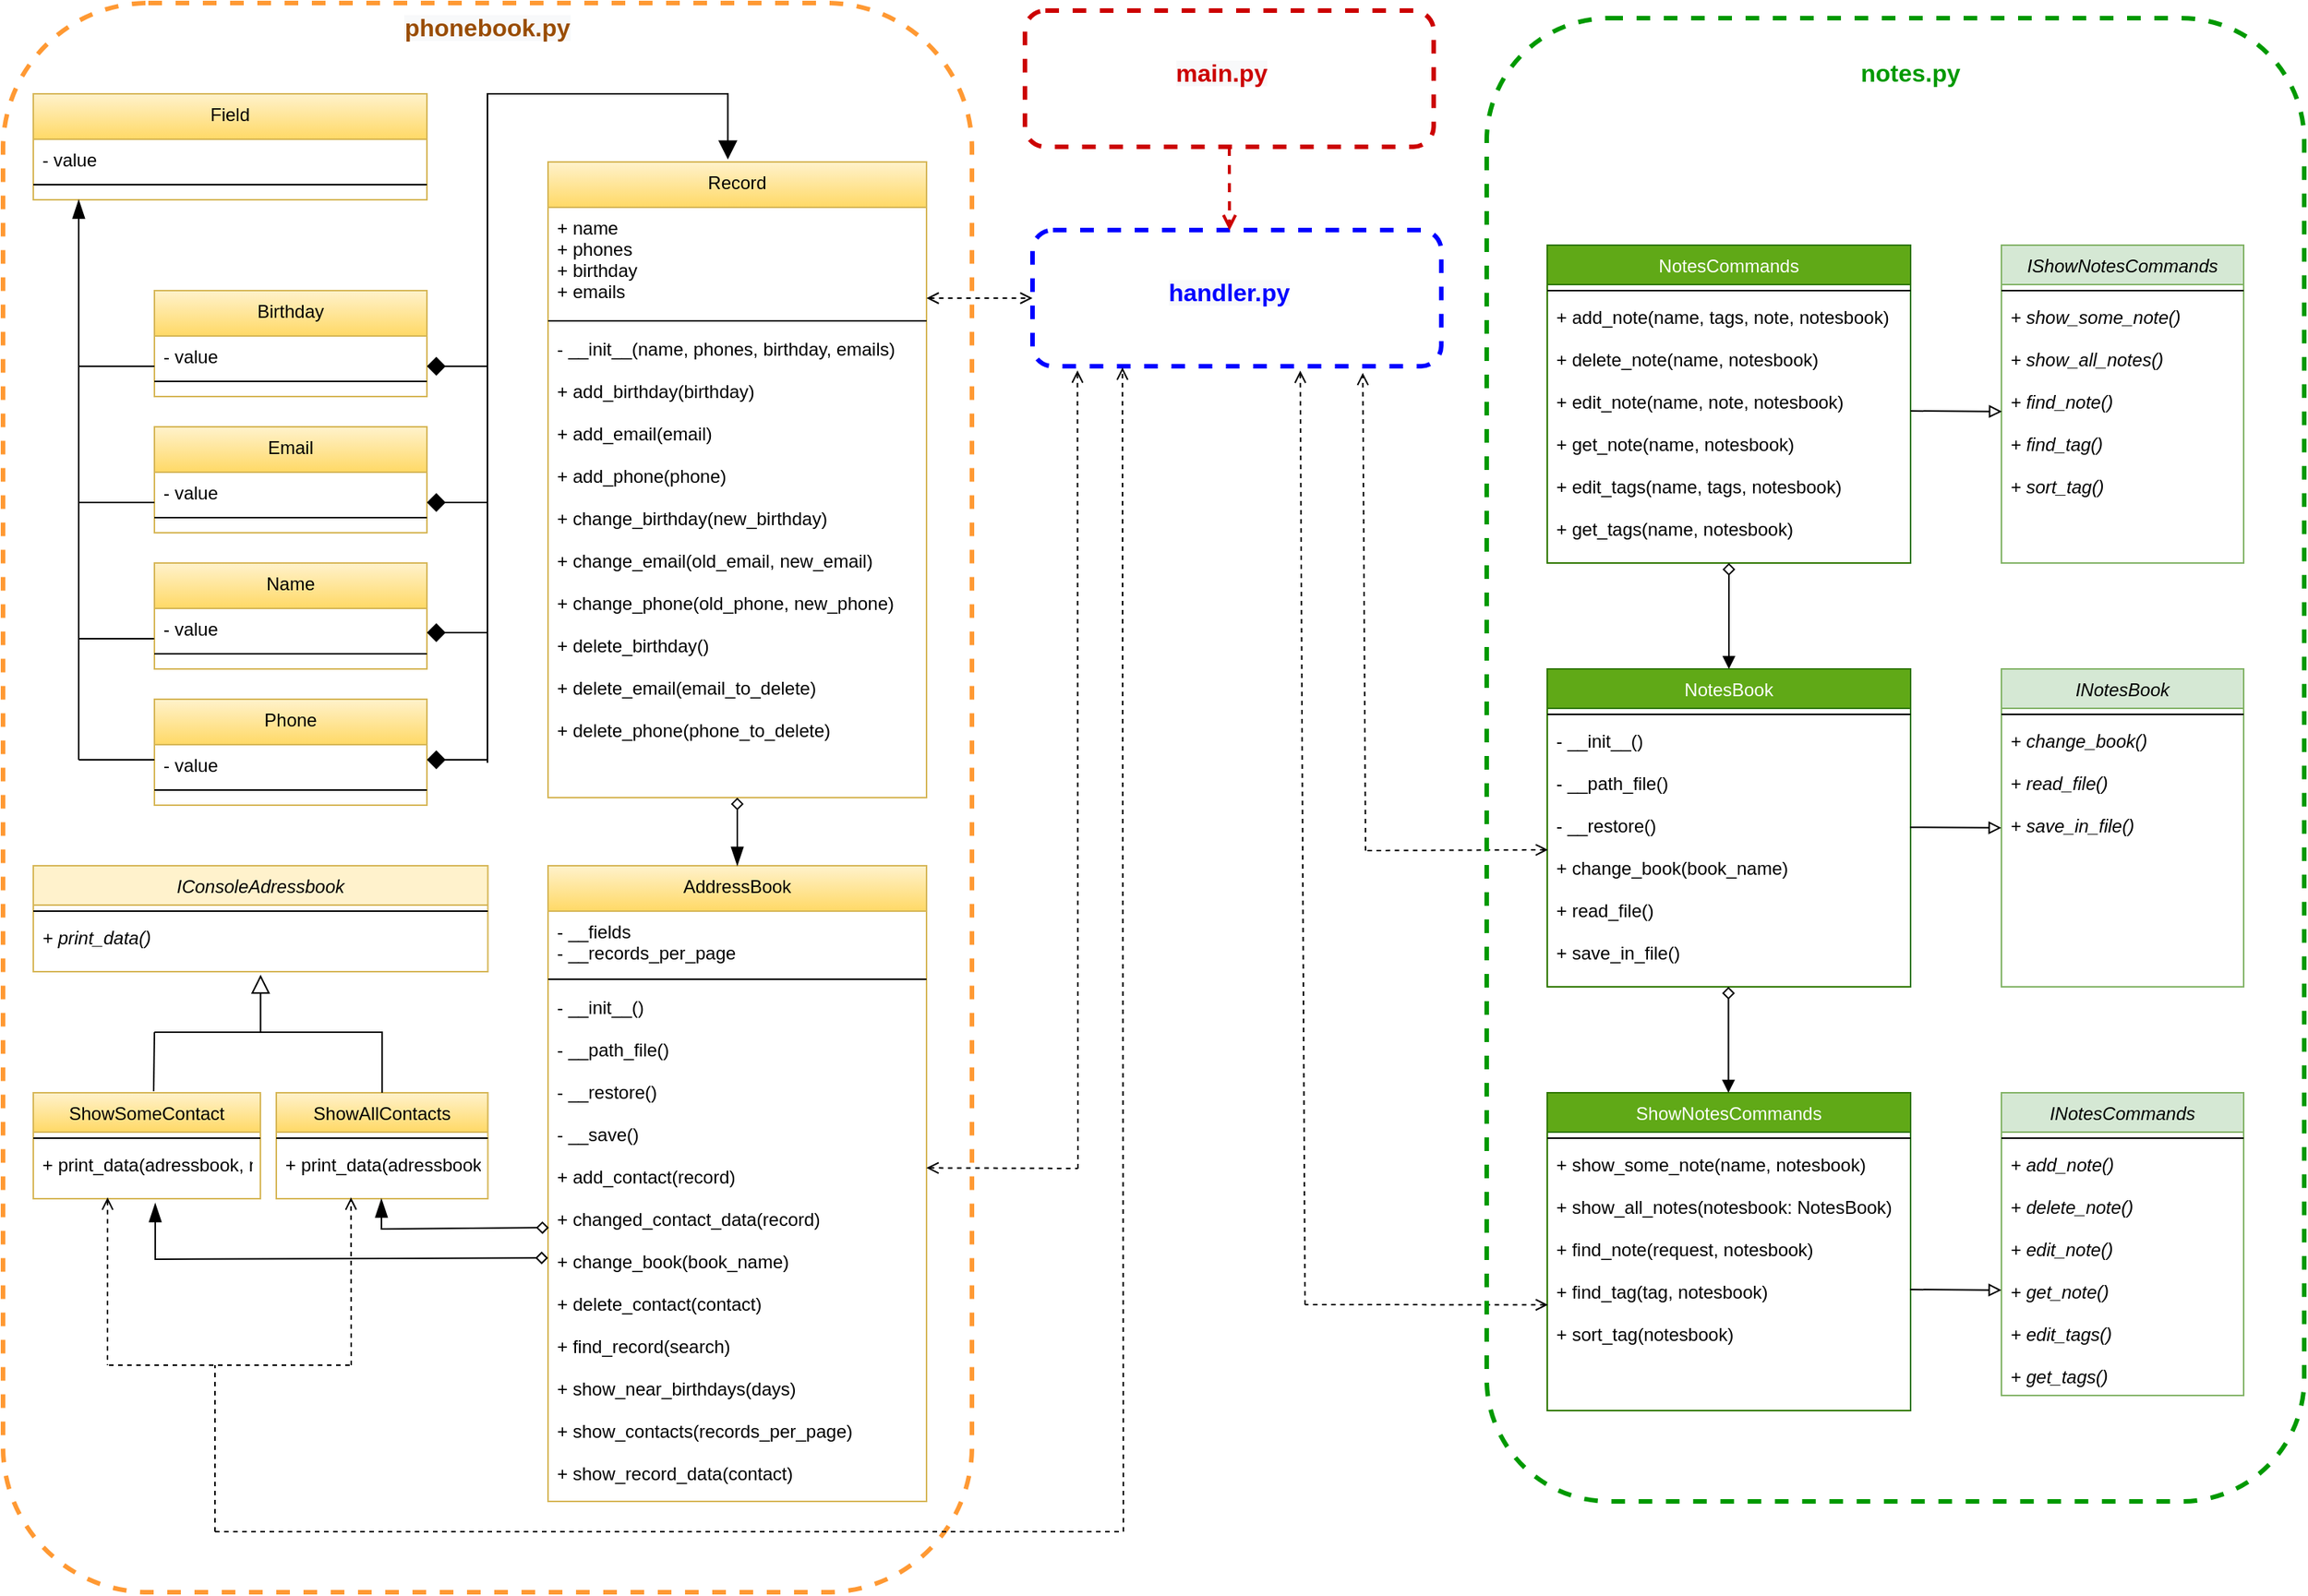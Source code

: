 <mxfile version="20.4.0" type="github">
  <diagram id="C5RBs43oDa-KdzZeNtuy" name="Page-1">
    <mxGraphModel dx="2698" dy="1163" grid="0" gridSize="10" guides="1" tooltips="1" connect="1" arrows="1" fold="1" page="0" pageScale="0.75" pageWidth="413" pageHeight="583" background="none" math="0" shadow="0">
      <root>
        <mxCell id="WIyWlLk6GJQsqaUBKTNV-0" />
        <mxCell id="WIyWlLk6GJQsqaUBKTNV-1" parent="WIyWlLk6GJQsqaUBKTNV-0" />
        <mxCell id="YET5aG1iahYQeoToUf5U-1" value="INotesBook" style="swimlane;fontStyle=2;align=center;verticalAlign=top;childLayout=stackLayout;horizontal=1;startSize=26;horizontalStack=0;resizeParent=1;resizeLast=0;collapsible=1;marginBottom=0;rounded=0;shadow=0;strokeWidth=1;fillColor=#d5e8d4;strokeColor=#82b366;" vertex="1" parent="WIyWlLk6GJQsqaUBKTNV-1">
          <mxGeometry x="720" y="460" width="160" height="210" as="geometry">
            <mxRectangle x="970" y="390" width="160" height="26" as="alternateBounds" />
          </mxGeometry>
        </mxCell>
        <mxCell id="YET5aG1iahYQeoToUf5U-4" value="" style="line;html=1;strokeWidth=1;align=left;verticalAlign=middle;spacingTop=-1;spacingLeft=3;spacingRight=3;rotatable=0;labelPosition=right;points=[];portConstraint=eastwest;" vertex="1" parent="YET5aG1iahYQeoToUf5U-1">
          <mxGeometry y="26" width="160" height="8" as="geometry" />
        </mxCell>
        <mxCell id="YET5aG1iahYQeoToUf5U-6" value="+ change_book()&#xa;&#xa;+ read_file()&#xa;&#xa;+ save_in_file()" style="text;align=left;verticalAlign=top;spacingLeft=4;spacingRight=4;overflow=hidden;rotatable=0;points=[[0,0.5],[1,0.5]];portConstraint=eastwest;fontStyle=2" vertex="1" parent="YET5aG1iahYQeoToUf5U-1">
          <mxGeometry y="34" width="160" height="80" as="geometry" />
        </mxCell>
        <mxCell id="YET5aG1iahYQeoToUf5U-13" value="INotesCommands" style="swimlane;fontStyle=2;align=center;verticalAlign=top;childLayout=stackLayout;horizontal=1;startSize=26;horizontalStack=0;resizeParent=1;resizeLast=0;collapsible=1;marginBottom=0;rounded=0;shadow=0;strokeWidth=1;fillColor=#d5e8d4;strokeColor=#82b366;" vertex="1" parent="WIyWlLk6GJQsqaUBKTNV-1">
          <mxGeometry x="720" y="740" width="160" height="200" as="geometry">
            <mxRectangle x="970" y="390" width="160" height="26" as="alternateBounds" />
          </mxGeometry>
        </mxCell>
        <mxCell id="YET5aG1iahYQeoToUf5U-15" value="" style="line;html=1;strokeWidth=1;align=left;verticalAlign=middle;spacingTop=-1;spacingLeft=3;spacingRight=3;rotatable=0;labelPosition=right;points=[];portConstraint=eastwest;" vertex="1" parent="YET5aG1iahYQeoToUf5U-13">
          <mxGeometry y="26" width="160" height="8" as="geometry" />
        </mxCell>
        <mxCell id="YET5aG1iahYQeoToUf5U-16" value="+ add_note()&#xa;&#xa;+ delete_note()&#xa;&#xa;+ edit_note()&#xa;&#xa;+ get_note()&#xa;&#xa;+ edit_tags()&#xa;&#xa;+ get_tags()" style="text;align=left;verticalAlign=top;spacingLeft=4;spacingRight=4;overflow=hidden;rotatable=0;points=[[0,0.5],[1,0.5]];portConstraint=eastwest;fontStyle=2" vertex="1" parent="YET5aG1iahYQeoToUf5U-13">
          <mxGeometry y="34" width="160" height="166" as="geometry" />
        </mxCell>
        <mxCell id="YET5aG1iahYQeoToUf5U-17" value="NotesBook" style="swimlane;fontStyle=0;align=center;verticalAlign=top;childLayout=stackLayout;horizontal=1;startSize=26;horizontalStack=0;resizeParent=1;resizeLast=0;collapsible=1;marginBottom=0;rounded=0;shadow=0;strokeWidth=1;fillColor=#60a917;fontColor=#ffffff;strokeColor=#2D7600;" vertex="1" parent="WIyWlLk6GJQsqaUBKTNV-1">
          <mxGeometry x="420" y="460" width="240" height="210" as="geometry">
            <mxRectangle x="970" y="390" width="160" height="26" as="alternateBounds" />
          </mxGeometry>
        </mxCell>
        <mxCell id="YET5aG1iahYQeoToUf5U-19" value="" style="line;html=1;strokeWidth=1;align=left;verticalAlign=middle;spacingTop=-1;spacingLeft=3;spacingRight=3;rotatable=0;labelPosition=right;points=[];portConstraint=eastwest;" vertex="1" parent="YET5aG1iahYQeoToUf5U-17">
          <mxGeometry y="26" width="240" height="8" as="geometry" />
        </mxCell>
        <mxCell id="YET5aG1iahYQeoToUf5U-20" value="- __init__()&#xa;&#xa;- __path_file()&#xa;&#xa;- __restore()&#xa;&#xa;+ change_book(book_name)&#xa;&#xa;+ read_file()&#xa;&#xa;+ save_in_file()" style="text;align=left;verticalAlign=top;spacingLeft=4;spacingRight=4;overflow=hidden;rotatable=0;points=[[0,0.5],[1,0.5]];portConstraint=eastwest;fontStyle=0" vertex="1" parent="YET5aG1iahYQeoToUf5U-17">
          <mxGeometry y="34" width="240" height="166" as="geometry" />
        </mxCell>
        <mxCell id="YET5aG1iahYQeoToUf5U-23" value="NotesCommands" style="swimlane;fontStyle=0;align=center;verticalAlign=top;childLayout=stackLayout;horizontal=1;startSize=26;horizontalStack=0;resizeParent=1;resizeLast=0;collapsible=1;marginBottom=0;rounded=0;shadow=0;strokeWidth=1;fillColor=#60a917;fontColor=#ffffff;strokeColor=#2D7600;" vertex="1" parent="WIyWlLk6GJQsqaUBKTNV-1">
          <mxGeometry x="420" y="180" width="240" height="210" as="geometry">
            <mxRectangle x="970" y="390" width="160" height="26" as="alternateBounds" />
          </mxGeometry>
        </mxCell>
        <mxCell id="YET5aG1iahYQeoToUf5U-25" value="" style="line;html=1;strokeWidth=1;align=left;verticalAlign=middle;spacingTop=-1;spacingLeft=3;spacingRight=3;rotatable=0;labelPosition=right;points=[];portConstraint=eastwest;" vertex="1" parent="YET5aG1iahYQeoToUf5U-23">
          <mxGeometry y="26" width="240" height="8" as="geometry" />
        </mxCell>
        <mxCell id="YET5aG1iahYQeoToUf5U-26" value="+ add_note(name, tags, note, notesbook)&#xa;&#xa;+ delete_note(name, notesbook)&#xa;&#xa;+ edit_note(name, note, notesbook)&#xa;&#xa;+ get_note(name,  notesbook)&#xa;&#xa;+ edit_tags(name, tags, notesbook)&#xa;&#xa;+ get_tags(name,  notesbook)" style="text;align=left;verticalAlign=top;spacingLeft=4;spacingRight=4;overflow=hidden;rotatable=0;points=[[0,0.5],[1,0.5]];portConstraint=eastwest;fontStyle=0" vertex="1" parent="YET5aG1iahYQeoToUf5U-23">
          <mxGeometry y="34" width="240" height="176" as="geometry" />
        </mxCell>
        <mxCell id="YET5aG1iahYQeoToUf5U-28" value="IShowNotesCommands" style="swimlane;fontStyle=2;align=center;verticalAlign=top;childLayout=stackLayout;horizontal=1;startSize=26;horizontalStack=0;resizeParent=1;resizeLast=0;collapsible=1;marginBottom=0;rounded=0;shadow=0;strokeWidth=1;fillColor=#d5e8d4;strokeColor=#82b366;" vertex="1" parent="WIyWlLk6GJQsqaUBKTNV-1">
          <mxGeometry x="720" y="180" width="160" height="210" as="geometry">
            <mxRectangle x="970" y="390" width="160" height="26" as="alternateBounds" />
          </mxGeometry>
        </mxCell>
        <mxCell id="YET5aG1iahYQeoToUf5U-29" value="" style="line;html=1;strokeWidth=1;align=left;verticalAlign=middle;spacingTop=-1;spacingLeft=3;spacingRight=3;rotatable=0;labelPosition=right;points=[];portConstraint=eastwest;" vertex="1" parent="YET5aG1iahYQeoToUf5U-28">
          <mxGeometry y="26" width="160" height="8" as="geometry" />
        </mxCell>
        <mxCell id="YET5aG1iahYQeoToUf5U-30" value="+ show_some_note()&#xa;&#xa;+ show_all_notes()&#xa;&#xa;+ find_note()&#xa;&#xa;+ find_tag()&#xa;&#xa;+ sort_tag()" style="text;align=left;verticalAlign=top;spacingLeft=4;spacingRight=4;overflow=hidden;rotatable=0;points=[[0,0.5],[1,0.5]];portConstraint=eastwest;fontStyle=2" vertex="1" parent="YET5aG1iahYQeoToUf5U-28">
          <mxGeometry y="34" width="160" height="146" as="geometry" />
        </mxCell>
        <mxCell id="YET5aG1iahYQeoToUf5U-31" value="ShowNotesCommands" style="swimlane;fontStyle=0;align=center;verticalAlign=top;childLayout=stackLayout;horizontal=1;startSize=26;horizontalStack=0;resizeParent=1;resizeLast=0;collapsible=1;marginBottom=0;rounded=0;shadow=0;strokeWidth=1;fillColor=#60a917;fontColor=#ffffff;strokeColor=#2D7600;" vertex="1" parent="WIyWlLk6GJQsqaUBKTNV-1">
          <mxGeometry x="420" y="740" width="240" height="210" as="geometry">
            <mxRectangle x="970" y="390" width="160" height="26" as="alternateBounds" />
          </mxGeometry>
        </mxCell>
        <mxCell id="YET5aG1iahYQeoToUf5U-32" value="" style="line;html=1;strokeWidth=1;align=left;verticalAlign=middle;spacingTop=-1;spacingLeft=3;spacingRight=3;rotatable=0;labelPosition=right;points=[];portConstraint=eastwest;" vertex="1" parent="YET5aG1iahYQeoToUf5U-31">
          <mxGeometry y="26" width="240" height="8" as="geometry" />
        </mxCell>
        <mxCell id="YET5aG1iahYQeoToUf5U-33" value="+ show_some_note(name,  notesbook)&#xa;&#xa;+ show_all_notes(notesbook: NotesBook)&#xa;&#xa;+ find_note(request, notesbook)&#xa;&#xa;+ find_tag(tag, notesbook)&#xa;&#xa;+ sort_tag(notesbook)" style="text;align=left;verticalAlign=top;spacingLeft=4;spacingRight=4;overflow=hidden;rotatable=0;points=[[0,0.5],[1,0.5]];portConstraint=eastwest;fontStyle=0" vertex="1" parent="YET5aG1iahYQeoToUf5U-31">
          <mxGeometry y="34" width="240" height="176" as="geometry" />
        </mxCell>
        <mxCell id="YET5aG1iahYQeoToUf5U-36" value="IConsoleAdressbook" style="swimlane;fontStyle=2;align=center;verticalAlign=top;childLayout=stackLayout;horizontal=1;startSize=26;horizontalStack=0;resizeParent=1;resizeLast=0;collapsible=1;marginBottom=0;rounded=0;shadow=0;strokeWidth=1;fillColor=#fff2cc;strokeColor=#d6b656;" vertex="1" parent="WIyWlLk6GJQsqaUBKTNV-1">
          <mxGeometry x="-580" y="590" width="300.25" height="70" as="geometry">
            <mxRectangle x="970" y="390" width="160" height="26" as="alternateBounds" />
          </mxGeometry>
        </mxCell>
        <mxCell id="YET5aG1iahYQeoToUf5U-37" value="" style="line;html=1;strokeWidth=1;align=left;verticalAlign=middle;spacingTop=-1;spacingLeft=3;spacingRight=3;rotatable=0;labelPosition=right;points=[];portConstraint=eastwest;" vertex="1" parent="YET5aG1iahYQeoToUf5U-36">
          <mxGeometry y="26" width="300.25" height="8" as="geometry" />
        </mxCell>
        <mxCell id="YET5aG1iahYQeoToUf5U-38" value="+ print_data()" style="text;align=left;verticalAlign=top;spacingLeft=4;spacingRight=4;overflow=hidden;rotatable=0;points=[[0,0.5],[1,0.5]];portConstraint=eastwest;fontStyle=2" vertex="1" parent="YET5aG1iahYQeoToUf5U-36">
          <mxGeometry y="34" width="300.25" height="36" as="geometry" />
        </mxCell>
        <mxCell id="YET5aG1iahYQeoToUf5U-39" value="ShowSomeContact" style="swimlane;fontStyle=0;align=center;verticalAlign=top;childLayout=stackLayout;horizontal=1;startSize=26;horizontalStack=0;resizeParent=1;resizeLast=0;collapsible=1;marginBottom=0;rounded=0;shadow=0;strokeWidth=1;fillColor=#fff2cc;strokeColor=#d6b656;gradientColor=#ffd966;" vertex="1" parent="WIyWlLk6GJQsqaUBKTNV-1">
          <mxGeometry x="-580" y="740" width="150" height="70" as="geometry">
            <mxRectangle x="970" y="390" width="160" height="26" as="alternateBounds" />
          </mxGeometry>
        </mxCell>
        <mxCell id="YET5aG1iahYQeoToUf5U-40" value="" style="line;html=1;strokeWidth=1;align=left;verticalAlign=middle;spacingTop=-1;spacingLeft=3;spacingRight=3;rotatable=0;labelPosition=right;points=[];portConstraint=eastwest;" vertex="1" parent="YET5aG1iahYQeoToUf5U-39">
          <mxGeometry y="26" width="150" height="8" as="geometry" />
        </mxCell>
        <mxCell id="YET5aG1iahYQeoToUf5U-41" value="+ print_data(adressbook, name)" style="text;align=left;verticalAlign=top;spacingLeft=4;spacingRight=4;overflow=hidden;rotatable=0;points=[[0,0.5],[1,0.5]];portConstraint=eastwest;fontStyle=0" vertex="1" parent="YET5aG1iahYQeoToUf5U-39">
          <mxGeometry y="34" width="150" height="36" as="geometry" />
        </mxCell>
        <mxCell id="YET5aG1iahYQeoToUf5U-42" value="ShowAllContacts" style="swimlane;fontStyle=0;align=center;verticalAlign=top;childLayout=stackLayout;horizontal=1;startSize=26;horizontalStack=0;resizeParent=1;resizeLast=0;collapsible=1;marginBottom=0;rounded=0;shadow=0;strokeWidth=1;fillColor=#fff2cc;strokeColor=#d6b656;gradientColor=#ffd966;" vertex="1" parent="WIyWlLk6GJQsqaUBKTNV-1">
          <mxGeometry x="-419.5" y="740" width="139.75" height="70" as="geometry">
            <mxRectangle x="970" y="390" width="160" height="26" as="alternateBounds" />
          </mxGeometry>
        </mxCell>
        <mxCell id="YET5aG1iahYQeoToUf5U-43" value="" style="line;html=1;strokeWidth=1;align=left;verticalAlign=middle;spacingTop=-1;spacingLeft=3;spacingRight=3;rotatable=0;labelPosition=right;points=[];portConstraint=eastwest;" vertex="1" parent="YET5aG1iahYQeoToUf5U-42">
          <mxGeometry y="26" width="139.75" height="8" as="geometry" />
        </mxCell>
        <mxCell id="YET5aG1iahYQeoToUf5U-44" value="+ print_data(adressbook, records_per_page)" style="text;align=left;verticalAlign=top;spacingLeft=4;spacingRight=4;overflow=hidden;rotatable=0;points=[[0,0.5],[1,0.5]];portConstraint=eastwest;fontStyle=0" vertex="1" parent="YET5aG1iahYQeoToUf5U-42">
          <mxGeometry y="34" width="139.75" height="36" as="geometry" />
        </mxCell>
        <mxCell id="YET5aG1iahYQeoToUf5U-50" value="Field" style="swimlane;fontStyle=0;align=center;verticalAlign=top;childLayout=stackLayout;horizontal=1;startSize=30;horizontalStack=0;resizeParent=1;resizeLast=0;collapsible=1;marginBottom=0;rounded=0;shadow=0;strokeWidth=1;fillColor=#fff2cc;strokeColor=#d6b656;gradientColor=#ffd966;" vertex="1" parent="WIyWlLk6GJQsqaUBKTNV-1">
          <mxGeometry x="-580" y="80" width="260" height="70" as="geometry">
            <mxRectangle x="970" y="390" width="160" height="26" as="alternateBounds" />
          </mxGeometry>
        </mxCell>
        <mxCell id="YET5aG1iahYQeoToUf5U-58" value="- value" style="text;align=left;verticalAlign=top;spacingLeft=4;spacingRight=4;overflow=hidden;rotatable=0;points=[[0,0.5],[1,0.5]];portConstraint=eastwest;fontStyle=0" vertex="1" parent="YET5aG1iahYQeoToUf5U-50">
          <mxGeometry y="30" width="260" height="20" as="geometry" />
        </mxCell>
        <mxCell id="YET5aG1iahYQeoToUf5U-51" value="" style="line;html=1;strokeWidth=1;align=left;verticalAlign=middle;spacingTop=-1;spacingLeft=3;spacingRight=3;rotatable=0;labelPosition=right;points=[];portConstraint=eastwest;" vertex="1" parent="YET5aG1iahYQeoToUf5U-50">
          <mxGeometry y="50" width="260" height="20" as="geometry" />
        </mxCell>
        <mxCell id="YET5aG1iahYQeoToUf5U-59" value="Birthday" style="swimlane;fontStyle=0;align=center;verticalAlign=top;childLayout=stackLayout;horizontal=1;startSize=30;horizontalStack=0;resizeParent=1;resizeLast=0;collapsible=1;marginBottom=0;rounded=0;shadow=0;strokeWidth=1;fillColor=#fff2cc;strokeColor=#d6b656;gradientColor=#ffd966;" vertex="1" parent="WIyWlLk6GJQsqaUBKTNV-1">
          <mxGeometry x="-500" y="210" width="180" height="70" as="geometry">
            <mxRectangle x="970" y="390" width="160" height="26" as="alternateBounds" />
          </mxGeometry>
        </mxCell>
        <mxCell id="YET5aG1iahYQeoToUf5U-60" value="- value" style="text;align=left;verticalAlign=top;spacingLeft=4;spacingRight=4;overflow=hidden;rotatable=0;points=[[0,0.5],[1,0.5]];portConstraint=eastwest;fontStyle=0" vertex="1" parent="YET5aG1iahYQeoToUf5U-59">
          <mxGeometry y="30" width="180" height="20" as="geometry" />
        </mxCell>
        <mxCell id="YET5aG1iahYQeoToUf5U-61" value="" style="line;html=1;strokeWidth=1;align=left;verticalAlign=middle;spacingTop=-1;spacingLeft=3;spacingRight=3;rotatable=0;labelPosition=right;points=[];portConstraint=eastwest;" vertex="1" parent="YET5aG1iahYQeoToUf5U-59">
          <mxGeometry y="50" width="180" height="20" as="geometry" />
        </mxCell>
        <mxCell id="YET5aG1iahYQeoToUf5U-62" value="Email" style="swimlane;fontStyle=0;align=center;verticalAlign=top;childLayout=stackLayout;horizontal=1;startSize=30;horizontalStack=0;resizeParent=1;resizeLast=0;collapsible=1;marginBottom=0;rounded=0;shadow=0;strokeWidth=1;fillColor=#fff2cc;strokeColor=#d6b656;gradientColor=#ffd966;" vertex="1" parent="WIyWlLk6GJQsqaUBKTNV-1">
          <mxGeometry x="-500" y="300" width="180" height="70" as="geometry">
            <mxRectangle x="970" y="390" width="160" height="26" as="alternateBounds" />
          </mxGeometry>
        </mxCell>
        <mxCell id="YET5aG1iahYQeoToUf5U-63" value="- value" style="text;align=left;verticalAlign=top;spacingLeft=4;spacingRight=4;overflow=hidden;rotatable=0;points=[[0,0.5],[1,0.5]];portConstraint=eastwest;fontStyle=0" vertex="1" parent="YET5aG1iahYQeoToUf5U-62">
          <mxGeometry y="30" width="180" height="20" as="geometry" />
        </mxCell>
        <mxCell id="YET5aG1iahYQeoToUf5U-64" value="" style="line;html=1;strokeWidth=1;align=left;verticalAlign=middle;spacingTop=-1;spacingLeft=3;spacingRight=3;rotatable=0;labelPosition=right;points=[];portConstraint=eastwest;" vertex="1" parent="YET5aG1iahYQeoToUf5U-62">
          <mxGeometry y="50" width="180" height="20" as="geometry" />
        </mxCell>
        <mxCell id="YET5aG1iahYQeoToUf5U-65" value="Name" style="swimlane;fontStyle=0;align=center;verticalAlign=top;childLayout=stackLayout;horizontal=1;startSize=30;horizontalStack=0;resizeParent=1;resizeLast=0;collapsible=1;marginBottom=0;rounded=0;shadow=0;strokeWidth=1;fillColor=#fff2cc;strokeColor=#d6b656;gradientColor=#ffd966;" vertex="1" parent="WIyWlLk6GJQsqaUBKTNV-1">
          <mxGeometry x="-500" y="390" width="180" height="70" as="geometry">
            <mxRectangle x="970" y="390" width="160" height="26" as="alternateBounds" />
          </mxGeometry>
        </mxCell>
        <mxCell id="YET5aG1iahYQeoToUf5U-66" value="- value" style="text;align=left;verticalAlign=top;spacingLeft=4;spacingRight=4;overflow=hidden;rotatable=0;points=[[0,0.5],[1,0.5]];portConstraint=eastwest;fontStyle=0" vertex="1" parent="YET5aG1iahYQeoToUf5U-65">
          <mxGeometry y="30" width="180" height="20" as="geometry" />
        </mxCell>
        <mxCell id="YET5aG1iahYQeoToUf5U-67" value="" style="line;html=1;strokeWidth=1;align=left;verticalAlign=middle;spacingTop=-1;spacingLeft=3;spacingRight=3;rotatable=0;labelPosition=right;points=[];portConstraint=eastwest;" vertex="1" parent="YET5aG1iahYQeoToUf5U-65">
          <mxGeometry y="50" width="180" height="20" as="geometry" />
        </mxCell>
        <mxCell id="YET5aG1iahYQeoToUf5U-68" value="Phone" style="swimlane;fontStyle=0;align=center;verticalAlign=top;childLayout=stackLayout;horizontal=1;startSize=30;horizontalStack=0;resizeParent=1;resizeLast=0;collapsible=1;marginBottom=0;rounded=0;shadow=0;strokeWidth=1;fillColor=#fff2cc;strokeColor=#d6b656;gradientColor=#ffd966;" vertex="1" parent="WIyWlLk6GJQsqaUBKTNV-1">
          <mxGeometry x="-500" y="480" width="180" height="70" as="geometry">
            <mxRectangle x="970" y="390" width="160" height="26" as="alternateBounds" />
          </mxGeometry>
        </mxCell>
        <mxCell id="YET5aG1iahYQeoToUf5U-69" value="- value" style="text;align=left;verticalAlign=top;spacingLeft=4;spacingRight=4;overflow=hidden;rotatable=0;points=[[0,0.5],[1,0.5]];portConstraint=eastwest;fontStyle=0" vertex="1" parent="YET5aG1iahYQeoToUf5U-68">
          <mxGeometry y="30" width="180" height="20" as="geometry" />
        </mxCell>
        <mxCell id="YET5aG1iahYQeoToUf5U-70" value="" style="line;html=1;strokeWidth=1;align=left;verticalAlign=middle;spacingTop=-1;spacingLeft=3;spacingRight=3;rotatable=0;labelPosition=right;points=[];portConstraint=eastwest;" vertex="1" parent="YET5aG1iahYQeoToUf5U-68">
          <mxGeometry y="50" width="180" height="20" as="geometry" />
        </mxCell>
        <mxCell id="YET5aG1iahYQeoToUf5U-71" value="Record" style="swimlane;fontStyle=0;align=center;verticalAlign=top;childLayout=stackLayout;horizontal=1;startSize=30;horizontalStack=0;resizeParent=1;resizeLast=0;collapsible=1;marginBottom=0;rounded=0;shadow=0;strokeWidth=1;fillColor=#fff2cc;strokeColor=#d6b656;gradientColor=#ffd966;" vertex="1" parent="WIyWlLk6GJQsqaUBKTNV-1">
          <mxGeometry x="-240" y="125" width="250" height="420" as="geometry">
            <mxRectangle x="970" y="390" width="160" height="26" as="alternateBounds" />
          </mxGeometry>
        </mxCell>
        <mxCell id="YET5aG1iahYQeoToUf5U-72" value="+ name&#xa;+ phones&#xa;+ birthday&#xa;+ emails" style="text;align=left;verticalAlign=top;spacingLeft=4;spacingRight=4;overflow=hidden;rotatable=0;points=[[0,0.5],[1,0.5]];portConstraint=eastwest;fontStyle=0" vertex="1" parent="YET5aG1iahYQeoToUf5U-71">
          <mxGeometry y="30" width="250" height="70" as="geometry" />
        </mxCell>
        <mxCell id="YET5aG1iahYQeoToUf5U-87" value="" style="endArrow=block;endSize=10;endFill=1;shadow=0;strokeWidth=1;rounded=0;edgeStyle=elbowEdgeStyle;elbow=vertical;entryX=0.475;entryY=-0.004;entryDx=0;entryDy=0;entryPerimeter=0;" edge="1" parent="YET5aG1iahYQeoToUf5U-71" target="YET5aG1iahYQeoToUf5U-71">
          <mxGeometry width="160" relative="1" as="geometry">
            <mxPoint x="-40" y="395" as="sourcePoint" />
            <mxPoint x="150" y="210" as="targetPoint" />
            <Array as="points">
              <mxPoint x="40" y="-45" />
            </Array>
          </mxGeometry>
        </mxCell>
        <mxCell id="YET5aG1iahYQeoToUf5U-73" value="" style="line;html=1;strokeWidth=1;align=left;verticalAlign=middle;spacingTop=-1;spacingLeft=3;spacingRight=3;rotatable=0;labelPosition=right;points=[];portConstraint=eastwest;" vertex="1" parent="YET5aG1iahYQeoToUf5U-71">
          <mxGeometry y="100" width="250" height="10" as="geometry" />
        </mxCell>
        <mxCell id="YET5aG1iahYQeoToUf5U-75" value="- __init__(name, phones, birthday, emails)&#xa;&#xa;+ add_birthday(birthday)&#xa;&#xa;+ add_email(email)&#xa;&#xa;+ add_phone(phone)&#xa;&#xa;+ change_birthday(new_birthday)&#xa;&#xa;+ change_email(old_email, new_email)&#xa;&#xa;+ change_phone(old_phone, new_phone)&#xa;&#xa;+ delete_birthday()&#xa;&#xa;+ delete_email(email_to_delete)&#xa;&#xa;+ delete_phone(phone_to_delete)" style="text;align=left;verticalAlign=top;spacingLeft=4;spacingRight=4;overflow=hidden;rotatable=0;points=[[0,0.5],[1,0.5]];portConstraint=eastwest;fontStyle=0;" vertex="1" parent="YET5aG1iahYQeoToUf5U-71">
          <mxGeometry y="110" width="250" height="280" as="geometry" />
        </mxCell>
        <mxCell id="YET5aG1iahYQeoToUf5U-76" value="AddressBook" style="swimlane;fontStyle=0;align=center;verticalAlign=top;childLayout=stackLayout;horizontal=1;startSize=30;horizontalStack=0;resizeParent=1;resizeLast=0;collapsible=1;marginBottom=0;rounded=0;shadow=0;strokeWidth=1;fillColor=#fff2cc;strokeColor=#d6b656;gradientColor=#ffd966;" vertex="1" parent="WIyWlLk6GJQsqaUBKTNV-1">
          <mxGeometry x="-240" y="590" width="250" height="420" as="geometry">
            <mxRectangle x="970" y="390" width="160" height="26" as="alternateBounds" />
          </mxGeometry>
        </mxCell>
        <mxCell id="YET5aG1iahYQeoToUf5U-77" value="- __fields&#xa;- __records_per_page" style="text;align=left;verticalAlign=top;spacingLeft=4;spacingRight=4;overflow=hidden;rotatable=0;points=[[0,0.5],[1,0.5]];portConstraint=eastwest;fontStyle=0" vertex="1" parent="YET5aG1iahYQeoToUf5U-76">
          <mxGeometry y="30" width="250" height="40" as="geometry" />
        </mxCell>
        <mxCell id="YET5aG1iahYQeoToUf5U-78" value="" style="line;html=1;strokeWidth=1;align=left;verticalAlign=middle;spacingTop=-1;spacingLeft=3;spacingRight=3;rotatable=0;labelPosition=right;points=[];portConstraint=eastwest;" vertex="1" parent="YET5aG1iahYQeoToUf5U-76">
          <mxGeometry y="70" width="250" height="10" as="geometry" />
        </mxCell>
        <mxCell id="YET5aG1iahYQeoToUf5U-79" value="- __init__()&#xa;&#xa;- __path_file()&#xa;&#xa;- __restore()&#xa;&#xa;- __save()&#xa;&#xa;+ add_contact(record)&#xa;&#xa;+ changed_contact_data(record)&#xa;&#xa;+ change_book(book_name)&#xa;&#xa;+ delete_contact(contact)&#xa;&#xa;+ find_record(search)&#xa;&#xa;+ show_near_birthdays(days)&#xa;&#xa;+ show_contacts(records_per_page)&#xa;&#xa;+ show_record_data(contact)" style="text;align=left;verticalAlign=top;spacingLeft=4;spacingRight=4;overflow=hidden;rotatable=0;points=[[0,0.5],[1,0.5]];portConstraint=eastwest;fontStyle=0;" vertex="1" parent="YET5aG1iahYQeoToUf5U-76">
          <mxGeometry y="80" width="250" height="340" as="geometry" />
        </mxCell>
        <mxCell id="YET5aG1iahYQeoToUf5U-80" value="" style="endArrow=blockThin;endSize=10;endFill=1;shadow=0;strokeWidth=1;rounded=0;edgeStyle=elbowEdgeStyle;elbow=vertical;" edge="1" parent="WIyWlLk6GJQsqaUBKTNV-1">
          <mxGeometry width="160" relative="1" as="geometry">
            <mxPoint x="-550" y="520" as="sourcePoint" />
            <mxPoint x="-550" y="150" as="targetPoint" />
            <Array as="points">
              <mxPoint x="-630" y="318" />
            </Array>
          </mxGeometry>
        </mxCell>
        <mxCell id="YET5aG1iahYQeoToUf5U-81" value="" style="endArrow=none;html=1;rounded=0;entryX=0;entryY=0.5;entryDx=0;entryDy=0;" edge="1" parent="WIyWlLk6GJQsqaUBKTNV-1" target="YET5aG1iahYQeoToUf5U-69">
          <mxGeometry width="50" height="50" relative="1" as="geometry">
            <mxPoint x="-550" y="520" as="sourcePoint" />
            <mxPoint x="-440" y="540" as="targetPoint" />
          </mxGeometry>
        </mxCell>
        <mxCell id="YET5aG1iahYQeoToUf5U-82" value="" style="endArrow=none;html=1;rounded=0;entryX=-0.001;entryY=1;entryDx=0;entryDy=0;entryPerimeter=0;" edge="1" parent="WIyWlLk6GJQsqaUBKTNV-1" target="YET5aG1iahYQeoToUf5U-66">
          <mxGeometry width="50" height="50" relative="1" as="geometry">
            <mxPoint x="-550" y="440" as="sourcePoint" />
            <mxPoint x="-510" y="440" as="targetPoint" />
          </mxGeometry>
        </mxCell>
        <mxCell id="YET5aG1iahYQeoToUf5U-83" value="" style="endArrow=none;html=1;rounded=0;entryX=0;entryY=0.5;entryDx=0;entryDy=0;" edge="1" parent="WIyWlLk6GJQsqaUBKTNV-1">
          <mxGeometry width="50" height="50" relative="1" as="geometry">
            <mxPoint x="-550" y="350" as="sourcePoint" />
            <mxPoint x="-500" y="350" as="targetPoint" />
          </mxGeometry>
        </mxCell>
        <mxCell id="YET5aG1iahYQeoToUf5U-84" value="" style="endArrow=none;html=1;rounded=0;entryX=0;entryY=0.5;entryDx=0;entryDy=0;" edge="1" parent="WIyWlLk6GJQsqaUBKTNV-1">
          <mxGeometry width="50" height="50" relative="1" as="geometry">
            <mxPoint x="-550" y="260" as="sourcePoint" />
            <mxPoint x="-500" y="260" as="targetPoint" />
          </mxGeometry>
        </mxCell>
        <mxCell id="YET5aG1iahYQeoToUf5U-88" value="" style="endArrow=diamond;endSize=10;endFill=1;shadow=0;strokeWidth=1;rounded=0;edgeStyle=elbowEdgeStyle;elbow=vertical;" edge="1" parent="WIyWlLk6GJQsqaUBKTNV-1">
          <mxGeometry width="160" relative="1" as="geometry">
            <mxPoint x="-280" y="522" as="sourcePoint" />
            <mxPoint x="-320" y="520" as="targetPoint" />
            <Array as="points">
              <mxPoint x="-160" y="520" />
            </Array>
          </mxGeometry>
        </mxCell>
        <mxCell id="YET5aG1iahYQeoToUf5U-89" value="" style="endArrow=diamond;endSize=10;endFill=1;shadow=0;strokeWidth=1;rounded=0;edgeStyle=elbowEdgeStyle;elbow=vertical;" edge="1" parent="WIyWlLk6GJQsqaUBKTNV-1">
          <mxGeometry width="160" relative="1" as="geometry">
            <mxPoint x="-280" y="438" as="sourcePoint" />
            <mxPoint x="-320" y="436" as="targetPoint" />
            <Array as="points">
              <mxPoint x="-160" y="436" />
            </Array>
          </mxGeometry>
        </mxCell>
        <mxCell id="YET5aG1iahYQeoToUf5U-90" value="" style="endArrow=diamond;endSize=10;endFill=1;shadow=0;strokeWidth=1;rounded=0;edgeStyle=elbowEdgeStyle;elbow=vertical;" edge="1" parent="WIyWlLk6GJQsqaUBKTNV-1">
          <mxGeometry width="160" relative="1" as="geometry">
            <mxPoint x="-280" y="352" as="sourcePoint" />
            <mxPoint x="-320" y="350" as="targetPoint" />
            <Array as="points">
              <mxPoint x="-160" y="350" />
            </Array>
          </mxGeometry>
        </mxCell>
        <mxCell id="YET5aG1iahYQeoToUf5U-91" value="" style="endArrow=diamond;endSize=10;endFill=1;shadow=0;strokeWidth=1;rounded=0;edgeStyle=elbowEdgeStyle;elbow=vertical;" edge="1" parent="WIyWlLk6GJQsqaUBKTNV-1">
          <mxGeometry width="160" relative="1" as="geometry">
            <mxPoint x="-280" y="262" as="sourcePoint" />
            <mxPoint x="-320" y="260" as="targetPoint" />
            <Array as="points">
              <mxPoint x="-160" y="260" />
            </Array>
          </mxGeometry>
        </mxCell>
        <mxCell id="YET5aG1iahYQeoToUf5U-92" value="" style="endArrow=block;endSize=10;endFill=0;shadow=0;strokeWidth=1;rounded=0;edgeStyle=elbowEdgeStyle;elbow=vertical;exitX=0.5;exitY=0;exitDx=0;exitDy=0;entryX=0.5;entryY=1.056;entryDx=0;entryDy=0;entryPerimeter=0;" edge="1" parent="WIyWlLk6GJQsqaUBKTNV-1" source="YET5aG1iahYQeoToUf5U-42" target="YET5aG1iahYQeoToUf5U-38">
          <mxGeometry width="160" relative="1" as="geometry">
            <mxPoint x="-550" y="1194" as="sourcePoint" />
            <mxPoint x="-390" y="660" as="targetPoint" />
            <Array as="points">
              <mxPoint x="-360" y="700" />
            </Array>
          </mxGeometry>
        </mxCell>
        <mxCell id="YET5aG1iahYQeoToUf5U-93" value="" style="endArrow=none;html=1;rounded=0;entryX=0.53;entryY=-0.014;entryDx=0;entryDy=0;entryPerimeter=0;" edge="1" parent="WIyWlLk6GJQsqaUBKTNV-1" target="YET5aG1iahYQeoToUf5U-39">
          <mxGeometry width="50" height="50" relative="1" as="geometry">
            <mxPoint x="-500" y="700" as="sourcePoint" />
            <mxPoint x="-570" y="840" as="targetPoint" />
          </mxGeometry>
        </mxCell>
        <mxCell id="YET5aG1iahYQeoToUf5U-94" value="" style="endArrow=blockThin;endSize=10;endFill=1;shadow=0;strokeWidth=1;rounded=0;edgeStyle=elbowEdgeStyle;elbow=vertical;entryX=0.5;entryY=0;entryDx=0;entryDy=0;exitX=0.5;exitY=1;exitDx=0;exitDy=0;startArrow=diamond;startFill=0;targetPerimeterSpacing=10;sourcePerimeterSpacing=6;" edge="1" parent="WIyWlLk6GJQsqaUBKTNV-1" source="YET5aG1iahYQeoToUf5U-71" target="YET5aG1iahYQeoToUf5U-76">
          <mxGeometry width="160" relative="1" as="geometry">
            <mxPoint x="80" y="500" as="sourcePoint" />
            <mxPoint x="80" y="540" as="targetPoint" />
            <Array as="points" />
          </mxGeometry>
        </mxCell>
        <mxCell id="YET5aG1iahYQeoToUf5U-95" value="" style="rounded=1;whiteSpace=wrap;html=1;dashed=1;fillColor=none;strokeColor=#FF9933;glass=0;shadow=0;sketch=0;strokeWidth=3;" vertex="1" parent="WIyWlLk6GJQsqaUBKTNV-1">
          <mxGeometry x="-600" y="20" width="640" height="1050" as="geometry" />
        </mxCell>
        <mxCell id="YET5aG1iahYQeoToUf5U-96" value="&lt;span style=&quot;font-family: Helvetica; font-size: 16px; font-style: normal; font-variant-ligatures: normal; font-variant-caps: normal; letter-spacing: normal; orphans: 2; text-indent: 0px; text-transform: none; widows: 2; word-spacing: 0px; -webkit-text-stroke-width: 0px; background-color: rgb(248, 249, 250); text-decoration-thickness: initial; text-decoration-style: initial; text-decoration-color: initial; float: none; display: inline !important;&quot;&gt;phonebook.py&lt;/span&gt;" style="text;whiteSpace=wrap;html=1;align=center;fontStyle=1;fontSize=16;fontColor=#994C00;" vertex="1" parent="WIyWlLk6GJQsqaUBKTNV-1">
          <mxGeometry x="-380" y="20" width="200" height="40" as="geometry" />
        </mxCell>
        <mxCell id="YET5aG1iahYQeoToUf5U-97" value="" style="endArrow=blockThin;endSize=10;endFill=1;shadow=0;strokeWidth=1;rounded=0;edgeStyle=elbowEdgeStyle;elbow=vertical;entryX=0.497;entryY=1;entryDx=0;entryDy=0;startArrow=diamond;startFill=0;targetPerimeterSpacing=10;sourcePerimeterSpacing=6;entryPerimeter=0;exitX=0.002;exitY=0.468;exitDx=0;exitDy=0;exitPerimeter=0;" edge="1" parent="WIyWlLk6GJQsqaUBKTNV-1" source="YET5aG1iahYQeoToUf5U-79" target="YET5aG1iahYQeoToUf5U-44">
          <mxGeometry width="160" relative="1" as="geometry">
            <mxPoint x="-280" y="850" as="sourcePoint" />
            <mxPoint x="-105" y="600" as="targetPoint" />
            <Array as="points">
              <mxPoint x="-350" y="830" />
              <mxPoint x="-270" y="800" />
            </Array>
          </mxGeometry>
        </mxCell>
        <mxCell id="YET5aG1iahYQeoToUf5U-99" value="" style="endArrow=none;html=1;rounded=0;fontSize=16;fontColor=#994C00;sourcePerimeterSpacing=6;targetPerimeterSpacing=10;" edge="1" parent="WIyWlLk6GJQsqaUBKTNV-1">
          <mxGeometry width="50" height="50" relative="1" as="geometry">
            <mxPoint x="-430" y="700" as="sourcePoint" />
            <mxPoint x="-500" y="700" as="targetPoint" />
          </mxGeometry>
        </mxCell>
        <mxCell id="YET5aG1iahYQeoToUf5U-100" value="" style="endArrow=blockThin;endSize=10;endFill=1;shadow=0;strokeWidth=1;rounded=0;edgeStyle=elbowEdgeStyle;elbow=vertical;entryX=0.537;entryY=1.083;entryDx=0;entryDy=0;startArrow=diamond;startFill=0;targetPerimeterSpacing=10;sourcePerimeterSpacing=6;entryPerimeter=0;exitX=0.002;exitY=0.468;exitDx=0;exitDy=0;exitPerimeter=0;" edge="1" parent="WIyWlLk6GJQsqaUBKTNV-1" target="YET5aG1iahYQeoToUf5U-41">
          <mxGeometry width="160" relative="1" as="geometry">
            <mxPoint x="-240" y="849.12" as="sourcePoint" />
            <mxPoint x="-350.544" y="830" as="targetPoint" />
            <Array as="points">
              <mxPoint x="-350.5" y="850" />
              <mxPoint x="-270.5" y="820" />
            </Array>
          </mxGeometry>
        </mxCell>
        <mxCell id="YET5aG1iahYQeoToUf5U-102" value="" style="endArrow=none;html=1;rounded=0;fontSize=16;fontColor=#994C00;sourcePerimeterSpacing=6;targetPerimeterSpacing=10;exitX=0.327;exitY=0.977;exitDx=0;exitDy=0;exitPerimeter=0;endFill=0;startArrow=open;startFill=0;dashed=1;" edge="1" parent="WIyWlLk6GJQsqaUBKTNV-1" source="YET5aG1iahYQeoToUf5U-41">
          <mxGeometry width="50" height="50" relative="1" as="geometry">
            <mxPoint x="-370" y="730" as="sourcePoint" />
            <mxPoint x="-531" y="920" as="targetPoint" />
          </mxGeometry>
        </mxCell>
        <mxCell id="YET5aG1iahYQeoToUf5U-103" value="" style="endArrow=open;html=1;rounded=0;fontSize=16;fontColor=#994C00;sourcePerimeterSpacing=6;targetPerimeterSpacing=10;entryX=0.353;entryY=0.977;entryDx=0;entryDy=0;entryPerimeter=0;startArrow=none;startFill=0;endFill=0;dashed=1;" edge="1" parent="WIyWlLk6GJQsqaUBKTNV-1" target="YET5aG1iahYQeoToUf5U-44">
          <mxGeometry width="50" height="50" relative="1" as="geometry">
            <mxPoint x="-370" y="920" as="sourcePoint" />
            <mxPoint x="-320" y="930" as="targetPoint" />
          </mxGeometry>
        </mxCell>
        <mxCell id="YET5aG1iahYQeoToUf5U-107" value="" style="endArrow=none;html=1;rounded=0;fontSize=16;fontColor=#994C00;sourcePerimeterSpacing=6;targetPerimeterSpacing=10;dashed=1;" edge="1" parent="WIyWlLk6GJQsqaUBKTNV-1">
          <mxGeometry width="50" height="50" relative="1" as="geometry">
            <mxPoint x="-530" y="920" as="sourcePoint" />
            <mxPoint x="-370" y="920" as="targetPoint" />
          </mxGeometry>
        </mxCell>
        <mxCell id="YET5aG1iahYQeoToUf5U-108" value="" style="endArrow=none;html=1;rounded=0;fontSize=16;fontColor=#994C00;sourcePerimeterSpacing=6;targetPerimeterSpacing=10;dashed=1;" edge="1" parent="WIyWlLk6GJQsqaUBKTNV-1">
          <mxGeometry width="50" height="50" relative="1" as="geometry">
            <mxPoint x="-460" y="1030" as="sourcePoint" />
            <mxPoint x="-460" y="920" as="targetPoint" />
          </mxGeometry>
        </mxCell>
        <mxCell id="YET5aG1iahYQeoToUf5U-109" value="" style="endArrow=none;html=1;rounded=0;fontSize=16;fontColor=#994C00;sourcePerimeterSpacing=6;targetPerimeterSpacing=10;dashed=1;" edge="1" parent="WIyWlLk6GJQsqaUBKTNV-1">
          <mxGeometry width="50" height="50" relative="1" as="geometry">
            <mxPoint x="-460" y="1030" as="sourcePoint" />
            <mxPoint x="140" y="1030" as="targetPoint" />
          </mxGeometry>
        </mxCell>
        <mxCell id="YET5aG1iahYQeoToUf5U-111" value="" style="rounded=1;whiteSpace=wrap;html=1;shadow=0;glass=0;dashed=1;sketch=0;strokeColor=#0000FF;strokeWidth=3;fontSize=16;fontColor=#994C00;fillColor=none;" vertex="1" parent="WIyWlLk6GJQsqaUBKTNV-1">
          <mxGeometry x="80" y="170" width="270" height="90" as="geometry" />
        </mxCell>
        <mxCell id="YET5aG1iahYQeoToUf5U-112" value="&lt;span style=&quot;font-family: Helvetica; font-size: 16px; font-style: normal; font-variant-ligatures: normal; font-variant-caps: normal; letter-spacing: normal; orphans: 2; text-indent: 0px; text-transform: none; widows: 2; word-spacing: 0px; -webkit-text-stroke-width: 0px; background-color: rgb(248, 249, 250); text-decoration-thickness: initial; text-decoration-style: initial; text-decoration-color: initial; float: none; display: inline !important;&quot;&gt;&lt;font color=&quot;#0000ff&quot;&gt;handler.py&lt;/font&gt;&lt;/span&gt;" style="text;whiteSpace=wrap;html=1;align=center;fontStyle=1;fontSize=16;fontColor=#994C00;" vertex="1" parent="WIyWlLk6GJQsqaUBKTNV-1">
          <mxGeometry x="110" y="195" width="200" height="40" as="geometry" />
        </mxCell>
        <mxCell id="YET5aG1iahYQeoToUf5U-114" value="" style="rounded=1;whiteSpace=wrap;html=1;shadow=0;glass=0;dashed=1;sketch=0;strokeColor=#CC0000;strokeWidth=3;fontSize=16;fontColor=#994C00;fillColor=none;" vertex="1" parent="WIyWlLk6GJQsqaUBKTNV-1">
          <mxGeometry x="75" y="25" width="270" height="90" as="geometry" />
        </mxCell>
        <mxCell id="YET5aG1iahYQeoToUf5U-115" value="&lt;span style=&quot;font-family: Helvetica; font-size: 16px; font-style: normal; font-variant-ligatures: normal; font-variant-caps: normal; letter-spacing: normal; orphans: 2; text-indent: 0px; text-transform: none; widows: 2; word-spacing: 0px; -webkit-text-stroke-width: 0px; background-color: rgb(248, 249, 250); text-decoration-thickness: initial; text-decoration-style: initial; text-decoration-color: initial; float: none; display: inline !important;&quot;&gt;&lt;font color=&quot;#cc0000&quot;&gt;main.py&lt;/font&gt;&lt;/span&gt;" style="text;whiteSpace=wrap;html=1;align=center;fontStyle=1;fontSize=16;fontColor=#994C00;" vertex="1" parent="WIyWlLk6GJQsqaUBKTNV-1">
          <mxGeometry x="105" y="50" width="200" height="40" as="geometry" />
        </mxCell>
        <mxCell id="YET5aG1iahYQeoToUf5U-117" value="" style="endArrow=open;html=1;rounded=0;strokeWidth=1;fontSize=16;fontColor=#CC0000;sourcePerimeterSpacing=6;targetPerimeterSpacing=10;entryX=0.22;entryY=1.009;entryDx=0;entryDy=0;entryPerimeter=0;endFill=0;dashed=1;" edge="1" parent="WIyWlLk6GJQsqaUBKTNV-1" target="YET5aG1iahYQeoToUf5U-111">
          <mxGeometry width="50" height="50" relative="1" as="geometry">
            <mxPoint x="140" y="1030" as="sourcePoint" />
            <mxPoint x="140" y="300" as="targetPoint" />
          </mxGeometry>
        </mxCell>
        <mxCell id="YET5aG1iahYQeoToUf5U-118" value="" style="endArrow=none;html=1;rounded=0;strokeWidth=1;fontSize=16;fontColor=#CC0000;sourcePerimeterSpacing=6;targetPerimeterSpacing=10;exitX=0.953;exitY=0.733;exitDx=0;exitDy=0;exitPerimeter=0;startArrow=open;startFill=0;dashed=1;" edge="1" parent="WIyWlLk6GJQsqaUBKTNV-1" source="YET5aG1iahYQeoToUf5U-95">
          <mxGeometry width="50" height="50" relative="1" as="geometry">
            <mxPoint x="90" y="910" as="sourcePoint" />
            <mxPoint x="110" y="790" as="targetPoint" />
          </mxGeometry>
        </mxCell>
        <mxCell id="YET5aG1iahYQeoToUf5U-119" value="" style="endArrow=open;html=1;rounded=0;strokeWidth=1;fontSize=16;fontColor=#CC0000;sourcePerimeterSpacing=6;targetPerimeterSpacing=10;entryX=0.11;entryY=1.031;entryDx=0;entryDy=0;entryPerimeter=0;endFill=0;dashed=1;" edge="1" parent="WIyWlLk6GJQsqaUBKTNV-1" target="YET5aG1iahYQeoToUf5U-111">
          <mxGeometry width="50" height="50" relative="1" as="geometry">
            <mxPoint x="110" y="790" as="sourcePoint" />
            <mxPoint x="110" y="390" as="targetPoint" />
          </mxGeometry>
        </mxCell>
        <mxCell id="YET5aG1iahYQeoToUf5U-121" value="" style="endArrow=open;startArrow=open;html=1;rounded=0;strokeWidth=1;fontSize=16;fontColor=#CC0000;sourcePerimeterSpacing=6;targetPerimeterSpacing=10;entryX=0;entryY=0.5;entryDx=0;entryDy=0;startFill=0;endFill=0;dashed=1;" edge="1" parent="WIyWlLk6GJQsqaUBKTNV-1" target="YET5aG1iahYQeoToUf5U-111">
          <mxGeometry width="50" height="50" relative="1" as="geometry">
            <mxPoint x="10" y="215" as="sourcePoint" />
            <mxPoint x="260" y="610" as="targetPoint" />
          </mxGeometry>
        </mxCell>
        <mxCell id="YET5aG1iahYQeoToUf5U-124" value="" style="endArrow=diamond;startArrow=block;html=1;rounded=0;strokeWidth=1;fontSize=16;fontColor=#CC0000;sourcePerimeterSpacing=6;targetPerimeterSpacing=10;exitX=0.5;exitY=0;exitDx=0;exitDy=0;endFill=0;startFill=1;" edge="1" parent="WIyWlLk6GJQsqaUBKTNV-1" source="YET5aG1iahYQeoToUf5U-17">
          <mxGeometry width="50" height="50" relative="1" as="geometry">
            <mxPoint x="210" y="530" as="sourcePoint" />
            <mxPoint x="540" y="390" as="targetPoint" />
          </mxGeometry>
        </mxCell>
        <mxCell id="YET5aG1iahYQeoToUf5U-125" value="" style="endArrow=diamond;startArrow=block;html=1;rounded=0;strokeWidth=1;fontSize=16;fontColor=#CC0000;sourcePerimeterSpacing=6;targetPerimeterSpacing=10;exitX=0.5;exitY=0;exitDx=0;exitDy=0;endFill=0;startFill=1;" edge="1" parent="WIyWlLk6GJQsqaUBKTNV-1">
          <mxGeometry width="50" height="50" relative="1" as="geometry">
            <mxPoint x="539.71" y="740" as="sourcePoint" />
            <mxPoint x="539.71" y="670" as="targetPoint" />
          </mxGeometry>
        </mxCell>
        <mxCell id="YET5aG1iahYQeoToUf5U-126" value="" style="endArrow=open;html=1;rounded=0;strokeWidth=1;fontSize=16;fontColor=#CC0000;sourcePerimeterSpacing=6;targetPerimeterSpacing=10;entryX=0.808;entryY=1.048;entryDx=0;entryDy=0;entryPerimeter=0;endFill=0;dashed=1;" edge="1" parent="WIyWlLk6GJQsqaUBKTNV-1" target="YET5aG1iahYQeoToUf5U-111">
          <mxGeometry width="50" height="50" relative="1" as="geometry">
            <mxPoint x="300" y="580" as="sourcePoint" />
            <mxPoint x="149.4" y="270.81" as="targetPoint" />
          </mxGeometry>
        </mxCell>
        <mxCell id="YET5aG1iahYQeoToUf5U-127" value="" style="endArrow=open;html=1;rounded=0;strokeWidth=1;fontSize=16;fontColor=#CC0000;sourcePerimeterSpacing=6;targetPerimeterSpacing=10;entryX=0.655;entryY=1.032;entryDx=0;entryDy=0;entryPerimeter=0;endFill=0;dashed=1;" edge="1" parent="WIyWlLk6GJQsqaUBKTNV-1" target="YET5aG1iahYQeoToUf5U-111">
          <mxGeometry width="50" height="50" relative="1" as="geometry">
            <mxPoint x="260" y="880" as="sourcePoint" />
            <mxPoint x="308.16" y="274.32" as="targetPoint" />
          </mxGeometry>
        </mxCell>
        <mxCell id="YET5aG1iahYQeoToUf5U-128" value="" style="endArrow=none;html=1;rounded=0;strokeWidth=1;fontSize=16;fontColor=#CC0000;sourcePerimeterSpacing=6;targetPerimeterSpacing=10;exitX=0.002;exitY=0.515;exitDx=0;exitDy=0;startArrow=open;startFill=0;dashed=1;exitPerimeter=0;" edge="1" parent="WIyWlLk6GJQsqaUBKTNV-1" source="YET5aG1iahYQeoToUf5U-20">
          <mxGeometry width="50" height="50" relative="1" as="geometry">
            <mxPoint x="19.92" y="799.65" as="sourcePoint" />
            <mxPoint x="300" y="580" as="targetPoint" />
          </mxGeometry>
        </mxCell>
        <mxCell id="YET5aG1iahYQeoToUf5U-129" value="" style="endArrow=none;html=1;rounded=0;strokeWidth=1;fontSize=16;fontColor=#CC0000;sourcePerimeterSpacing=6;targetPerimeterSpacing=10;exitX=0.002;exitY=0.603;exitDx=0;exitDy=0;startArrow=open;startFill=0;dashed=1;exitPerimeter=0;" edge="1" parent="WIyWlLk6GJQsqaUBKTNV-1" source="YET5aG1iahYQeoToUf5U-33">
          <mxGeometry width="50" height="50" relative="1" as="geometry">
            <mxPoint x="430" y="587" as="sourcePoint" />
            <mxPoint x="260" y="880" as="targetPoint" />
          </mxGeometry>
        </mxCell>
        <mxCell id="YET5aG1iahYQeoToUf5U-130" value="" style="endArrow=open;html=1;rounded=0;dashed=1;strokeWidth=2;fontSize=16;fontColor=#CC0000;sourcePerimeterSpacing=6;targetPerimeterSpacing=10;exitX=0.5;exitY=1;exitDx=0;exitDy=0;entryX=0.482;entryY=0.003;entryDx=0;entryDy=0;entryPerimeter=0;endFill=0;strokeColor=#CC0000;" edge="1" parent="WIyWlLk6GJQsqaUBKTNV-1" source="YET5aG1iahYQeoToUf5U-114" target="YET5aG1iahYQeoToUf5U-111">
          <mxGeometry width="50" height="50" relative="1" as="geometry">
            <mxPoint x="210" y="540" as="sourcePoint" />
            <mxPoint x="260" y="490" as="targetPoint" />
          </mxGeometry>
        </mxCell>
        <mxCell id="YET5aG1iahYQeoToUf5U-131" value="" style="endArrow=block;html=1;rounded=0;strokeColor=#000000;strokeWidth=1;fontSize=16;fontColor=#CC0000;sourcePerimeterSpacing=6;targetPerimeterSpacing=10;exitX=1;exitY=0.429;exitDx=0;exitDy=0;entryX=0.002;entryY=0.52;entryDx=0;entryDy=0;entryPerimeter=0;exitPerimeter=0;endFill=0;" edge="1" parent="WIyWlLk6GJQsqaUBKTNV-1" source="YET5aG1iahYQeoToUf5U-26" target="YET5aG1iahYQeoToUf5U-30">
          <mxGeometry width="50" height="50" relative="1" as="geometry">
            <mxPoint x="680" y="380" as="sourcePoint" />
            <mxPoint x="730" y="330" as="targetPoint" />
          </mxGeometry>
        </mxCell>
        <mxCell id="YET5aG1iahYQeoToUf5U-132" value="" style="endArrow=block;html=1;rounded=0;strokeColor=#000000;strokeWidth=1;fontSize=16;fontColor=#CC0000;sourcePerimeterSpacing=6;targetPerimeterSpacing=10;exitX=1;exitY=0.429;exitDx=0;exitDy=0;entryX=0.002;entryY=0.52;entryDx=0;entryDy=0;entryPerimeter=0;exitPerimeter=0;endFill=0;" edge="1" parent="WIyWlLk6GJQsqaUBKTNV-1">
          <mxGeometry width="50" height="50" relative="1" as="geometry">
            <mxPoint x="659.68" y="564.564" as="sourcePoint" />
            <mxPoint x="720.0" y="564.98" as="targetPoint" />
          </mxGeometry>
        </mxCell>
        <mxCell id="YET5aG1iahYQeoToUf5U-133" value="" style="endArrow=block;html=1;rounded=0;strokeColor=#000000;strokeWidth=1;fontSize=16;fontColor=#CC0000;sourcePerimeterSpacing=6;targetPerimeterSpacing=10;exitX=1;exitY=0.429;exitDx=0;exitDy=0;entryX=0.002;entryY=0.52;entryDx=0;entryDy=0;entryPerimeter=0;exitPerimeter=0;endFill=0;" edge="1" parent="WIyWlLk6GJQsqaUBKTNV-1">
          <mxGeometry width="50" height="50" relative="1" as="geometry">
            <mxPoint x="659.68" y="870.004" as="sourcePoint" />
            <mxPoint x="720.0" y="870.42" as="targetPoint" />
          </mxGeometry>
        </mxCell>
        <mxCell id="YET5aG1iahYQeoToUf5U-136" value="" style="rounded=1;whiteSpace=wrap;html=1;shadow=0;glass=0;dashed=1;sketch=0;strokeColor=#009900;strokeWidth=3;fontSize=16;fontColor=#CC0000;fillColor=none;" vertex="1" parent="WIyWlLk6GJQsqaUBKTNV-1">
          <mxGeometry x="380" y="30" width="540" height="980" as="geometry" />
        </mxCell>
        <mxCell id="YET5aG1iahYQeoToUf5U-137" value="&lt;font color=&quot;#009900&quot;&gt;notes.py&lt;/font&gt;" style="text;whiteSpace=wrap;html=1;align=center;fontStyle=1;fontSize=16;fontColor=#994C00;" vertex="1" parent="WIyWlLk6GJQsqaUBKTNV-1">
          <mxGeometry x="560" y="50" width="200" height="40" as="geometry" />
        </mxCell>
      </root>
    </mxGraphModel>
  </diagram>
</mxfile>
